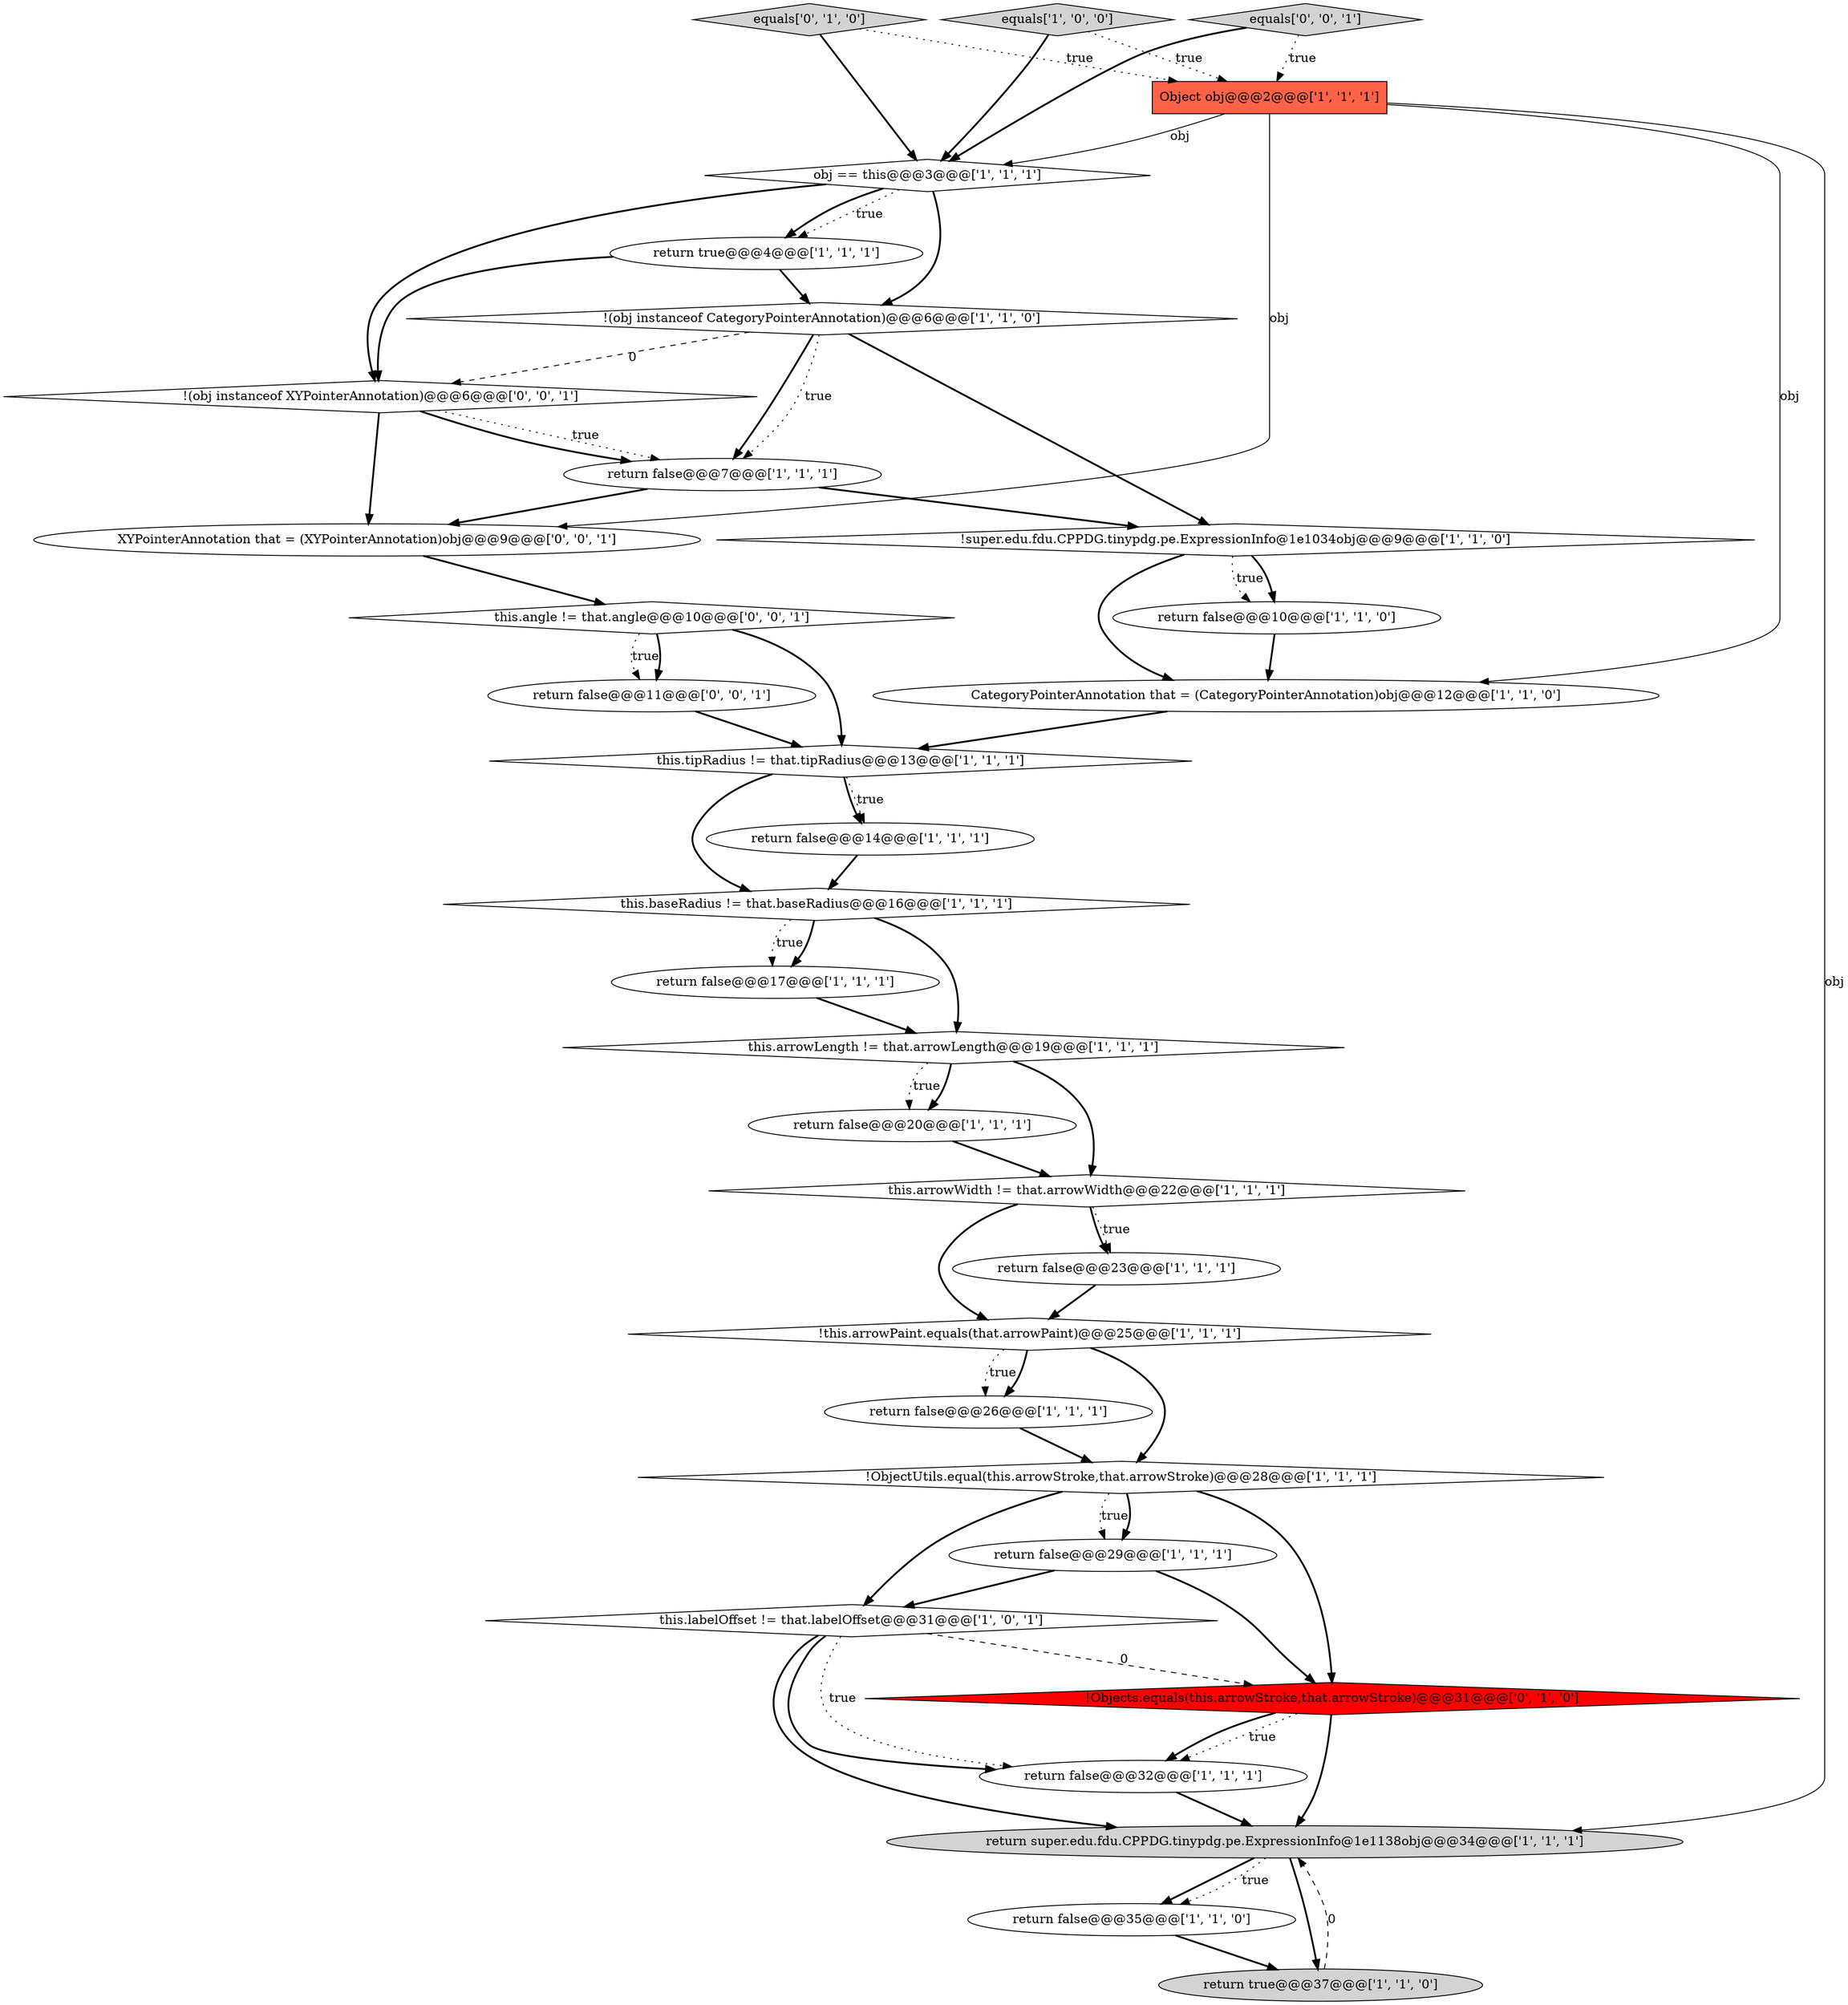 digraph {
30 [style = filled, label = "XYPointerAnnotation that = (XYPointerAnnotation)obj@@@9@@@['0', '0', '1']", fillcolor = white, shape = ellipse image = "AAA0AAABBB3BBB"];
19 [style = filled, label = "!(obj instanceof CategoryPointerAnnotation)@@@6@@@['1', '1', '0']", fillcolor = white, shape = diamond image = "AAA0AAABBB1BBB"];
7 [style = filled, label = "return false@@@35@@@['1', '1', '0']", fillcolor = white, shape = ellipse image = "AAA0AAABBB1BBB"];
31 [style = filled, label = "equals['0', '0', '1']", fillcolor = lightgray, shape = diamond image = "AAA0AAABBB3BBB"];
32 [style = filled, label = "this.angle != that.angle@@@10@@@['0', '0', '1']", fillcolor = white, shape = diamond image = "AAA0AAABBB3BBB"];
28 [style = filled, label = "return false@@@11@@@['0', '0', '1']", fillcolor = white, shape = ellipse image = "AAA0AAABBB3BBB"];
17 [style = filled, label = "this.labelOffset != that.labelOffset@@@31@@@['1', '0', '1']", fillcolor = white, shape = diamond image = "AAA0AAABBB1BBB"];
2 [style = filled, label = "return false@@@20@@@['1', '1', '1']", fillcolor = white, shape = ellipse image = "AAA0AAABBB1BBB"];
1 [style = filled, label = "CategoryPointerAnnotation that = (CategoryPointerAnnotation)obj@@@12@@@['1', '1', '0']", fillcolor = white, shape = ellipse image = "AAA0AAABBB1BBB"];
8 [style = filled, label = "return false@@@26@@@['1', '1', '1']", fillcolor = white, shape = ellipse image = "AAA0AAABBB1BBB"];
16 [style = filled, label = "this.arrowLength != that.arrowLength@@@19@@@['1', '1', '1']", fillcolor = white, shape = diamond image = "AAA0AAABBB1BBB"];
22 [style = filled, label = "!super.edu.fdu.CPPDG.tinypdg.pe.ExpressionInfo@1e1034obj@@@9@@@['1', '1', '0']", fillcolor = white, shape = diamond image = "AAA0AAABBB1BBB"];
3 [style = filled, label = "this.tipRadius != that.tipRadius@@@13@@@['1', '1', '1']", fillcolor = white, shape = diamond image = "AAA0AAABBB1BBB"];
15 [style = filled, label = "return super.edu.fdu.CPPDG.tinypdg.pe.ExpressionInfo@1e1138obj@@@34@@@['1', '1', '1']", fillcolor = lightgray, shape = ellipse image = "AAA0AAABBB1BBB"];
18 [style = filled, label = "obj == this@@@3@@@['1', '1', '1']", fillcolor = white, shape = diamond image = "AAA0AAABBB1BBB"];
0 [style = filled, label = "this.arrowWidth != that.arrowWidth@@@22@@@['1', '1', '1']", fillcolor = white, shape = diamond image = "AAA0AAABBB1BBB"];
10 [style = filled, label = "return false@@@17@@@['1', '1', '1']", fillcolor = white, shape = ellipse image = "AAA0AAABBB1BBB"];
14 [style = filled, label = "return true@@@4@@@['1', '1', '1']", fillcolor = white, shape = ellipse image = "AAA0AAABBB1BBB"];
29 [style = filled, label = "!(obj instanceof XYPointerAnnotation)@@@6@@@['0', '0', '1']", fillcolor = white, shape = diamond image = "AAA0AAABBB3BBB"];
6 [style = filled, label = "this.baseRadius != that.baseRadius@@@16@@@['1', '1', '1']", fillcolor = white, shape = diamond image = "AAA0AAABBB1BBB"];
26 [style = filled, label = "!Objects.equals(this.arrowStroke,that.arrowStroke)@@@31@@@['0', '1', '0']", fillcolor = red, shape = diamond image = "AAA1AAABBB2BBB"];
11 [style = filled, label = "return false@@@29@@@['1', '1', '1']", fillcolor = white, shape = ellipse image = "AAA0AAABBB1BBB"];
13 [style = filled, label = "return false@@@10@@@['1', '1', '0']", fillcolor = white, shape = ellipse image = "AAA0AAABBB1BBB"];
25 [style = filled, label = "equals['1', '0', '0']", fillcolor = lightgray, shape = diamond image = "AAA0AAABBB1BBB"];
9 [style = filled, label = "return false@@@7@@@['1', '1', '1']", fillcolor = white, shape = ellipse image = "AAA0AAABBB1BBB"];
24 [style = filled, label = "Object obj@@@2@@@['1', '1', '1']", fillcolor = tomato, shape = box image = "AAA0AAABBB1BBB"];
23 [style = filled, label = "return false@@@23@@@['1', '1', '1']", fillcolor = white, shape = ellipse image = "AAA0AAABBB1BBB"];
12 [style = filled, label = "return false@@@32@@@['1', '1', '1']", fillcolor = white, shape = ellipse image = "AAA0AAABBB1BBB"];
20 [style = filled, label = "return false@@@14@@@['1', '1', '1']", fillcolor = white, shape = ellipse image = "AAA0AAABBB1BBB"];
4 [style = filled, label = "!this.arrowPaint.equals(that.arrowPaint)@@@25@@@['1', '1', '1']", fillcolor = white, shape = diamond image = "AAA0AAABBB1BBB"];
5 [style = filled, label = "!ObjectUtils.equal(this.arrowStroke,that.arrowStroke)@@@28@@@['1', '1', '1']", fillcolor = white, shape = diamond image = "AAA0AAABBB1BBB"];
21 [style = filled, label = "return true@@@37@@@['1', '1', '0']", fillcolor = lightgray, shape = ellipse image = "AAA0AAABBB1BBB"];
27 [style = filled, label = "equals['0', '1', '0']", fillcolor = lightgray, shape = diamond image = "AAA0AAABBB2BBB"];
9->22 [style = bold, label=""];
27->18 [style = bold, label=""];
29->9 [style = dotted, label="true"];
32->28 [style = dotted, label="true"];
16->0 [style = bold, label=""];
16->2 [style = dotted, label="true"];
15->7 [style = bold, label=""];
29->30 [style = bold, label=""];
24->18 [style = solid, label="obj"];
15->21 [style = bold, label=""];
29->9 [style = bold, label=""];
31->18 [style = bold, label=""];
12->15 [style = bold, label=""];
26->12 [style = dotted, label="true"];
18->19 [style = bold, label=""];
1->3 [style = bold, label=""];
4->8 [style = dotted, label="true"];
23->4 [style = bold, label=""];
25->18 [style = bold, label=""];
24->15 [style = solid, label="obj"];
24->1 [style = solid, label="obj"];
25->24 [style = dotted, label="true"];
14->19 [style = bold, label=""];
3->6 [style = bold, label=""];
5->26 [style = bold, label=""];
27->24 [style = dotted, label="true"];
20->6 [style = bold, label=""];
9->30 [style = bold, label=""];
30->32 [style = bold, label=""];
16->2 [style = bold, label=""];
15->7 [style = dotted, label="true"];
5->17 [style = bold, label=""];
18->14 [style = dotted, label="true"];
13->1 [style = bold, label=""];
6->10 [style = dotted, label="true"];
11->26 [style = bold, label=""];
26->12 [style = bold, label=""];
24->30 [style = solid, label="obj"];
5->11 [style = dotted, label="true"];
3->20 [style = bold, label=""];
2->0 [style = bold, label=""];
17->12 [style = bold, label=""];
0->23 [style = bold, label=""];
18->29 [style = bold, label=""];
10->16 [style = bold, label=""];
17->12 [style = dotted, label="true"];
19->9 [style = bold, label=""];
8->5 [style = bold, label=""];
0->4 [style = bold, label=""];
6->16 [style = bold, label=""];
6->10 [style = bold, label=""];
22->13 [style = dotted, label="true"];
19->9 [style = dotted, label="true"];
26->15 [style = bold, label=""];
17->15 [style = bold, label=""];
14->29 [style = bold, label=""];
7->21 [style = bold, label=""];
4->8 [style = bold, label=""];
11->17 [style = bold, label=""];
17->26 [style = dashed, label="0"];
0->23 [style = dotted, label="true"];
31->24 [style = dotted, label="true"];
5->11 [style = bold, label=""];
22->1 [style = bold, label=""];
28->3 [style = bold, label=""];
21->15 [style = dashed, label="0"];
19->29 [style = dashed, label="0"];
32->3 [style = bold, label=""];
19->22 [style = bold, label=""];
4->5 [style = bold, label=""];
18->14 [style = bold, label=""];
32->28 [style = bold, label=""];
22->13 [style = bold, label=""];
3->20 [style = dotted, label="true"];
}
